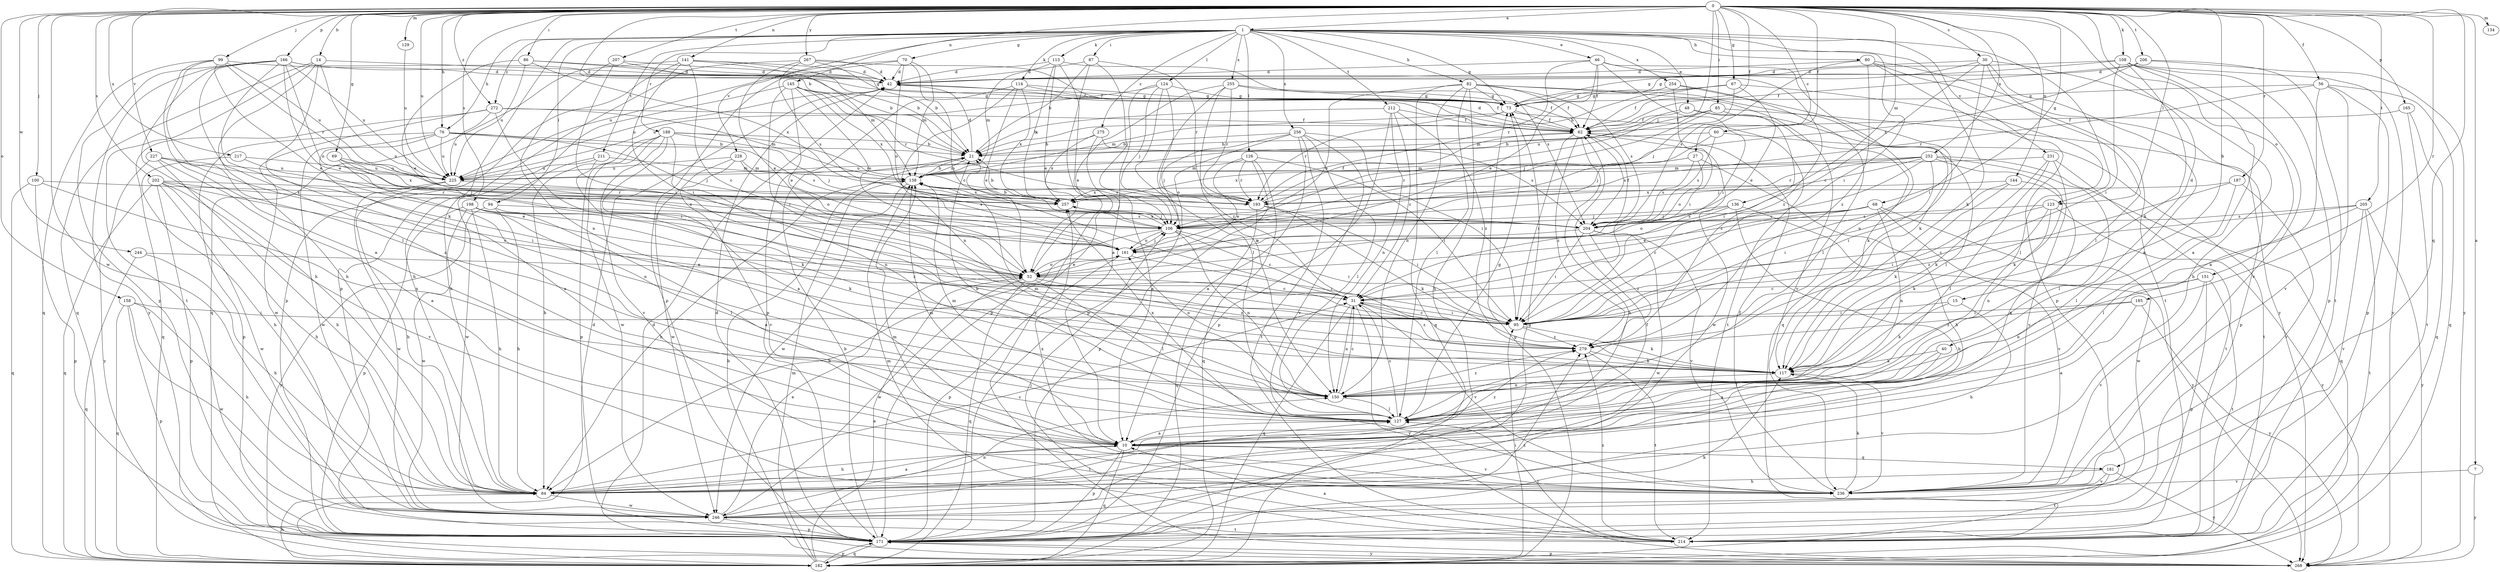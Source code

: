 strict digraph  {
0;
1;
7;
10;
14;
15;
21;
27;
30;
31;
40;
42;
46;
48;
52;
56;
60;
62;
67;
68;
69;
70;
73;
76;
80;
82;
84;
85;
86;
87;
94;
95;
99;
100;
106;
108;
113;
114;
117;
123;
124;
126;
127;
129;
134;
136;
138;
141;
144;
145;
150;
151;
158;
161;
165;
166;
171;
181;
182;
185;
187;
188;
193;
198;
202;
204;
205;
206;
207;
211;
212;
214;
217;
225;
227;
228;
231;
236;
244;
246;
252;
254;
255;
256;
257;
267;
268;
272;
275;
279;
0 -> 1  [label=a];
0 -> 7  [label=a];
0 -> 14  [label=b];
0 -> 15  [label=b];
0 -> 21  [label=b];
0 -> 27  [label=c];
0 -> 30  [label=c];
0 -> 40  [label=d];
0 -> 56  [label=f];
0 -> 60  [label=f];
0 -> 62  [label=f];
0 -> 67  [label=g];
0 -> 68  [label=g];
0 -> 69  [label=g];
0 -> 76  [label=h];
0 -> 85  [label=i];
0 -> 86  [label=i];
0 -> 99  [label=j];
0 -> 100  [label=j];
0 -> 106  [label=j];
0 -> 108  [label=k];
0 -> 123  [label=l];
0 -> 129  [label=m];
0 -> 134  [label=m];
0 -> 136  [label=m];
0 -> 141  [label=n];
0 -> 144  [label=n];
0 -> 145  [label=n];
0 -> 151  [label=o];
0 -> 158  [label=o];
0 -> 165  [label=p];
0 -> 166  [label=p];
0 -> 181  [label=q];
0 -> 185  [label=r];
0 -> 187  [label=r];
0 -> 198  [label=s];
0 -> 202  [label=s];
0 -> 205  [label=t];
0 -> 206  [label=t];
0 -> 207  [label=t];
0 -> 217  [label=u];
0 -> 225  [label=u];
0 -> 227  [label=v];
0 -> 244  [label=w];
0 -> 246  [label=w];
0 -> 252  [label=x];
0 -> 267  [label=y];
0 -> 272  [label=z];
1 -> 46  [label=e];
1 -> 48  [label=e];
1 -> 70  [label=g];
1 -> 73  [label=g];
1 -> 76  [label=h];
1 -> 80  [label=h];
1 -> 82  [label=h];
1 -> 87  [label=i];
1 -> 94  [label=i];
1 -> 95  [label=i];
1 -> 113  [label=k];
1 -> 114  [label=k];
1 -> 117  [label=k];
1 -> 123  [label=l];
1 -> 124  [label=l];
1 -> 126  [label=l];
1 -> 171  [label=p];
1 -> 188  [label=r];
1 -> 211  [label=t];
1 -> 212  [label=t];
1 -> 228  [label=v];
1 -> 231  [label=v];
1 -> 254  [label=x];
1 -> 255  [label=x];
1 -> 256  [label=x];
1 -> 272  [label=z];
1 -> 275  [label=z];
7 -> 236  [label=v];
7 -> 268  [label=y];
10 -> 84  [label=h];
10 -> 138  [label=m];
10 -> 171  [label=p];
10 -> 181  [label=q];
10 -> 182  [label=q];
10 -> 236  [label=v];
10 -> 279  [label=z];
14 -> 42  [label=d];
14 -> 84  [label=h];
14 -> 127  [label=l];
14 -> 161  [label=o];
14 -> 182  [label=q];
14 -> 214  [label=t];
15 -> 84  [label=h];
15 -> 95  [label=i];
15 -> 117  [label=k];
21 -> 42  [label=d];
21 -> 138  [label=m];
27 -> 84  [label=h];
27 -> 138  [label=m];
27 -> 161  [label=o];
27 -> 193  [label=r];
27 -> 204  [label=s];
30 -> 10  [label=a];
30 -> 31  [label=c];
30 -> 42  [label=d];
30 -> 73  [label=g];
30 -> 84  [label=h];
30 -> 95  [label=i];
30 -> 127  [label=l];
31 -> 95  [label=i];
31 -> 150  [label=n];
31 -> 182  [label=q];
31 -> 236  [label=v];
31 -> 268  [label=y];
31 -> 279  [label=z];
40 -> 10  [label=a];
40 -> 117  [label=k];
40 -> 127  [label=l];
42 -> 73  [label=g];
42 -> 225  [label=u];
46 -> 42  [label=d];
46 -> 52  [label=e];
46 -> 62  [label=f];
46 -> 95  [label=i];
46 -> 150  [label=n];
46 -> 193  [label=r];
46 -> 279  [label=z];
48 -> 62  [label=f];
48 -> 95  [label=i];
48 -> 117  [label=k];
48 -> 138  [label=m];
52 -> 31  [label=c];
52 -> 127  [label=l];
52 -> 161  [label=o];
52 -> 182  [label=q];
52 -> 246  [label=w];
52 -> 279  [label=z];
56 -> 10  [label=a];
56 -> 73  [label=g];
56 -> 171  [label=p];
56 -> 182  [label=q];
56 -> 193  [label=r];
56 -> 236  [label=v];
60 -> 21  [label=b];
60 -> 106  [label=j];
60 -> 204  [label=s];
60 -> 214  [label=t];
62 -> 21  [label=b];
62 -> 42  [label=d];
62 -> 84  [label=h];
62 -> 95  [label=i];
62 -> 204  [label=s];
62 -> 246  [label=w];
62 -> 279  [label=z];
67 -> 21  [label=b];
67 -> 52  [label=e];
67 -> 62  [label=f];
67 -> 73  [label=g];
67 -> 106  [label=j];
67 -> 127  [label=l];
68 -> 31  [label=c];
68 -> 52  [label=e];
68 -> 106  [label=j];
68 -> 150  [label=n];
68 -> 204  [label=s];
68 -> 236  [label=v];
68 -> 246  [label=w];
69 -> 150  [label=n];
69 -> 161  [label=o];
69 -> 225  [label=u];
69 -> 257  [label=x];
70 -> 31  [label=c];
70 -> 42  [label=d];
70 -> 138  [label=m];
70 -> 161  [label=o];
70 -> 171  [label=p];
70 -> 225  [label=u];
73 -> 62  [label=f];
73 -> 138  [label=m];
73 -> 193  [label=r];
73 -> 214  [label=t];
76 -> 10  [label=a];
76 -> 21  [label=b];
76 -> 106  [label=j];
76 -> 171  [label=p];
76 -> 204  [label=s];
76 -> 225  [label=u];
76 -> 246  [label=w];
80 -> 42  [label=d];
80 -> 171  [label=p];
80 -> 204  [label=s];
80 -> 214  [label=t];
80 -> 268  [label=y];
80 -> 279  [label=z];
82 -> 62  [label=f];
82 -> 73  [label=g];
82 -> 84  [label=h];
82 -> 117  [label=k];
82 -> 127  [label=l];
82 -> 150  [label=n];
82 -> 161  [label=o];
82 -> 182  [label=q];
82 -> 204  [label=s];
82 -> 236  [label=v];
84 -> 10  [label=a];
84 -> 31  [label=c];
84 -> 246  [label=w];
85 -> 62  [label=f];
85 -> 106  [label=j];
85 -> 127  [label=l];
85 -> 171  [label=p];
85 -> 225  [label=u];
86 -> 42  [label=d];
86 -> 52  [label=e];
86 -> 62  [label=f];
86 -> 225  [label=u];
86 -> 257  [label=x];
87 -> 21  [label=b];
87 -> 42  [label=d];
87 -> 106  [label=j];
87 -> 193  [label=r];
87 -> 268  [label=y];
94 -> 10  [label=a];
94 -> 84  [label=h];
94 -> 204  [label=s];
94 -> 268  [label=y];
95 -> 31  [label=c];
95 -> 117  [label=k];
95 -> 279  [label=z];
99 -> 10  [label=a];
99 -> 42  [label=d];
99 -> 52  [label=e];
99 -> 127  [label=l];
99 -> 182  [label=q];
99 -> 193  [label=r];
99 -> 225  [label=u];
100 -> 150  [label=n];
100 -> 171  [label=p];
100 -> 182  [label=q];
100 -> 193  [label=r];
106 -> 21  [label=b];
106 -> 31  [label=c];
106 -> 84  [label=h];
106 -> 95  [label=i];
106 -> 150  [label=n];
106 -> 161  [label=o];
106 -> 257  [label=x];
108 -> 10  [label=a];
108 -> 42  [label=d];
108 -> 73  [label=g];
108 -> 95  [label=i];
108 -> 117  [label=k];
108 -> 171  [label=p];
108 -> 236  [label=v];
108 -> 268  [label=y];
113 -> 10  [label=a];
113 -> 42  [label=d];
113 -> 52  [label=e];
113 -> 138  [label=m];
113 -> 204  [label=s];
113 -> 257  [label=x];
114 -> 52  [label=e];
114 -> 62  [label=f];
114 -> 73  [label=g];
114 -> 150  [label=n];
114 -> 171  [label=p];
114 -> 257  [label=x];
117 -> 150  [label=n];
117 -> 161  [label=o];
117 -> 236  [label=v];
123 -> 95  [label=i];
123 -> 117  [label=k];
123 -> 150  [label=n];
123 -> 204  [label=s];
123 -> 268  [label=y];
124 -> 73  [label=g];
124 -> 106  [label=j];
124 -> 127  [label=l];
124 -> 171  [label=p];
124 -> 225  [label=u];
124 -> 279  [label=z];
126 -> 52  [label=e];
126 -> 95  [label=i];
126 -> 138  [label=m];
126 -> 171  [label=p];
126 -> 182  [label=q];
126 -> 193  [label=r];
127 -> 10  [label=a];
127 -> 21  [label=b];
127 -> 31  [label=c];
127 -> 73  [label=g];
127 -> 138  [label=m];
127 -> 257  [label=x];
129 -> 225  [label=u];
136 -> 84  [label=h];
136 -> 106  [label=j];
136 -> 161  [label=o];
136 -> 204  [label=s];
136 -> 268  [label=y];
138 -> 21  [label=b];
138 -> 84  [label=h];
138 -> 193  [label=r];
138 -> 204  [label=s];
138 -> 246  [label=w];
138 -> 257  [label=x];
141 -> 21  [label=b];
141 -> 31  [label=c];
141 -> 42  [label=d];
141 -> 95  [label=i];
141 -> 138  [label=m];
141 -> 171  [label=p];
141 -> 182  [label=q];
144 -> 10  [label=a];
144 -> 95  [label=i];
144 -> 117  [label=k];
144 -> 257  [label=x];
145 -> 52  [label=e];
145 -> 73  [label=g];
145 -> 84  [label=h];
145 -> 95  [label=i];
145 -> 161  [label=o];
145 -> 193  [label=r];
145 -> 257  [label=x];
150 -> 31  [label=c];
150 -> 127  [label=l];
150 -> 138  [label=m];
150 -> 279  [label=z];
151 -> 31  [label=c];
151 -> 150  [label=n];
151 -> 171  [label=p];
151 -> 214  [label=t];
151 -> 236  [label=v];
158 -> 84  [label=h];
158 -> 95  [label=i];
158 -> 171  [label=p];
158 -> 182  [label=q];
158 -> 246  [label=w];
161 -> 52  [label=e];
161 -> 95  [label=i];
161 -> 106  [label=j];
161 -> 171  [label=p];
165 -> 62  [label=f];
165 -> 182  [label=q];
165 -> 214  [label=t];
166 -> 10  [label=a];
166 -> 42  [label=d];
166 -> 52  [label=e];
166 -> 73  [label=g];
166 -> 84  [label=h];
166 -> 117  [label=k];
166 -> 161  [label=o];
166 -> 171  [label=p];
166 -> 225  [label=u];
166 -> 268  [label=y];
171 -> 21  [label=b];
171 -> 42  [label=d];
171 -> 73  [label=g];
171 -> 117  [label=k];
171 -> 182  [label=q];
171 -> 268  [label=y];
171 -> 279  [label=z];
181 -> 84  [label=h];
181 -> 214  [label=t];
181 -> 236  [label=v];
181 -> 268  [label=y];
182 -> 21  [label=b];
182 -> 42  [label=d];
182 -> 52  [label=e];
182 -> 73  [label=g];
182 -> 84  [label=h];
182 -> 95  [label=i];
182 -> 138  [label=m];
182 -> 171  [label=p];
185 -> 10  [label=a];
185 -> 95  [label=i];
185 -> 268  [label=y];
185 -> 279  [label=z];
187 -> 127  [label=l];
187 -> 236  [label=v];
187 -> 257  [label=x];
187 -> 279  [label=z];
188 -> 10  [label=a];
188 -> 21  [label=b];
188 -> 84  [label=h];
188 -> 106  [label=j];
188 -> 150  [label=n];
188 -> 171  [label=p];
188 -> 193  [label=r];
188 -> 236  [label=v];
188 -> 246  [label=w];
193 -> 62  [label=f];
193 -> 95  [label=i];
193 -> 117  [label=k];
193 -> 182  [label=q];
198 -> 84  [label=h];
198 -> 106  [label=j];
198 -> 117  [label=k];
198 -> 127  [label=l];
198 -> 171  [label=p];
198 -> 246  [label=w];
198 -> 279  [label=z];
202 -> 31  [label=c];
202 -> 84  [label=h];
202 -> 171  [label=p];
202 -> 182  [label=q];
202 -> 193  [label=r];
202 -> 236  [label=v];
202 -> 246  [label=w];
202 -> 257  [label=x];
204 -> 62  [label=f];
204 -> 95  [label=i];
204 -> 161  [label=o];
204 -> 236  [label=v];
204 -> 246  [label=w];
204 -> 279  [label=z];
205 -> 31  [label=c];
205 -> 127  [label=l];
205 -> 204  [label=s];
205 -> 214  [label=t];
205 -> 236  [label=v];
205 -> 268  [label=y];
206 -> 42  [label=d];
206 -> 62  [label=f];
206 -> 214  [label=t];
206 -> 257  [label=x];
206 -> 268  [label=y];
207 -> 21  [label=b];
207 -> 42  [label=d];
207 -> 95  [label=i];
207 -> 150  [label=n];
211 -> 117  [label=k];
211 -> 138  [label=m];
211 -> 225  [label=u];
211 -> 246  [label=w];
212 -> 21  [label=b];
212 -> 31  [label=c];
212 -> 62  [label=f];
212 -> 150  [label=n];
212 -> 171  [label=p];
212 -> 279  [label=z];
214 -> 10  [label=a];
214 -> 106  [label=j];
214 -> 127  [label=l];
214 -> 138  [label=m];
214 -> 279  [label=z];
217 -> 52  [label=e];
217 -> 84  [label=h];
217 -> 225  [label=u];
225 -> 84  [label=h];
225 -> 204  [label=s];
225 -> 246  [label=w];
227 -> 10  [label=a];
227 -> 84  [label=h];
227 -> 95  [label=i];
227 -> 106  [label=j];
227 -> 225  [label=u];
227 -> 268  [label=y];
228 -> 138  [label=m];
228 -> 161  [label=o];
228 -> 225  [label=u];
228 -> 236  [label=v];
228 -> 246  [label=w];
231 -> 117  [label=k];
231 -> 127  [label=l];
231 -> 214  [label=t];
231 -> 225  [label=u];
231 -> 236  [label=v];
236 -> 62  [label=f];
236 -> 117  [label=k];
236 -> 138  [label=m];
236 -> 257  [label=x];
244 -> 52  [label=e];
244 -> 84  [label=h];
244 -> 182  [label=q];
246 -> 52  [label=e];
246 -> 62  [label=f];
246 -> 127  [label=l];
246 -> 150  [label=n];
246 -> 171  [label=p];
246 -> 214  [label=t];
252 -> 31  [label=c];
252 -> 95  [label=i];
252 -> 106  [label=j];
252 -> 117  [label=k];
252 -> 127  [label=l];
252 -> 138  [label=m];
252 -> 182  [label=q];
252 -> 193  [label=r];
252 -> 257  [label=x];
254 -> 73  [label=g];
254 -> 95  [label=i];
254 -> 127  [label=l];
254 -> 182  [label=q];
255 -> 52  [label=e];
255 -> 62  [label=f];
255 -> 73  [label=g];
255 -> 150  [label=n];
255 -> 171  [label=p];
255 -> 193  [label=r];
256 -> 10  [label=a];
256 -> 21  [label=b];
256 -> 95  [label=i];
256 -> 106  [label=j];
256 -> 127  [label=l];
256 -> 161  [label=o];
256 -> 214  [label=t];
256 -> 236  [label=v];
257 -> 21  [label=b];
257 -> 106  [label=j];
267 -> 21  [label=b];
267 -> 42  [label=d];
267 -> 52  [label=e];
267 -> 62  [label=f];
267 -> 84  [label=h];
267 -> 204  [label=s];
268 -> 42  [label=d];
268 -> 171  [label=p];
272 -> 62  [label=f];
272 -> 95  [label=i];
272 -> 138  [label=m];
272 -> 182  [label=q];
272 -> 225  [label=u];
272 -> 246  [label=w];
275 -> 10  [label=a];
275 -> 21  [label=b];
275 -> 204  [label=s];
275 -> 257  [label=x];
279 -> 117  [label=k];
279 -> 214  [label=t];
}
